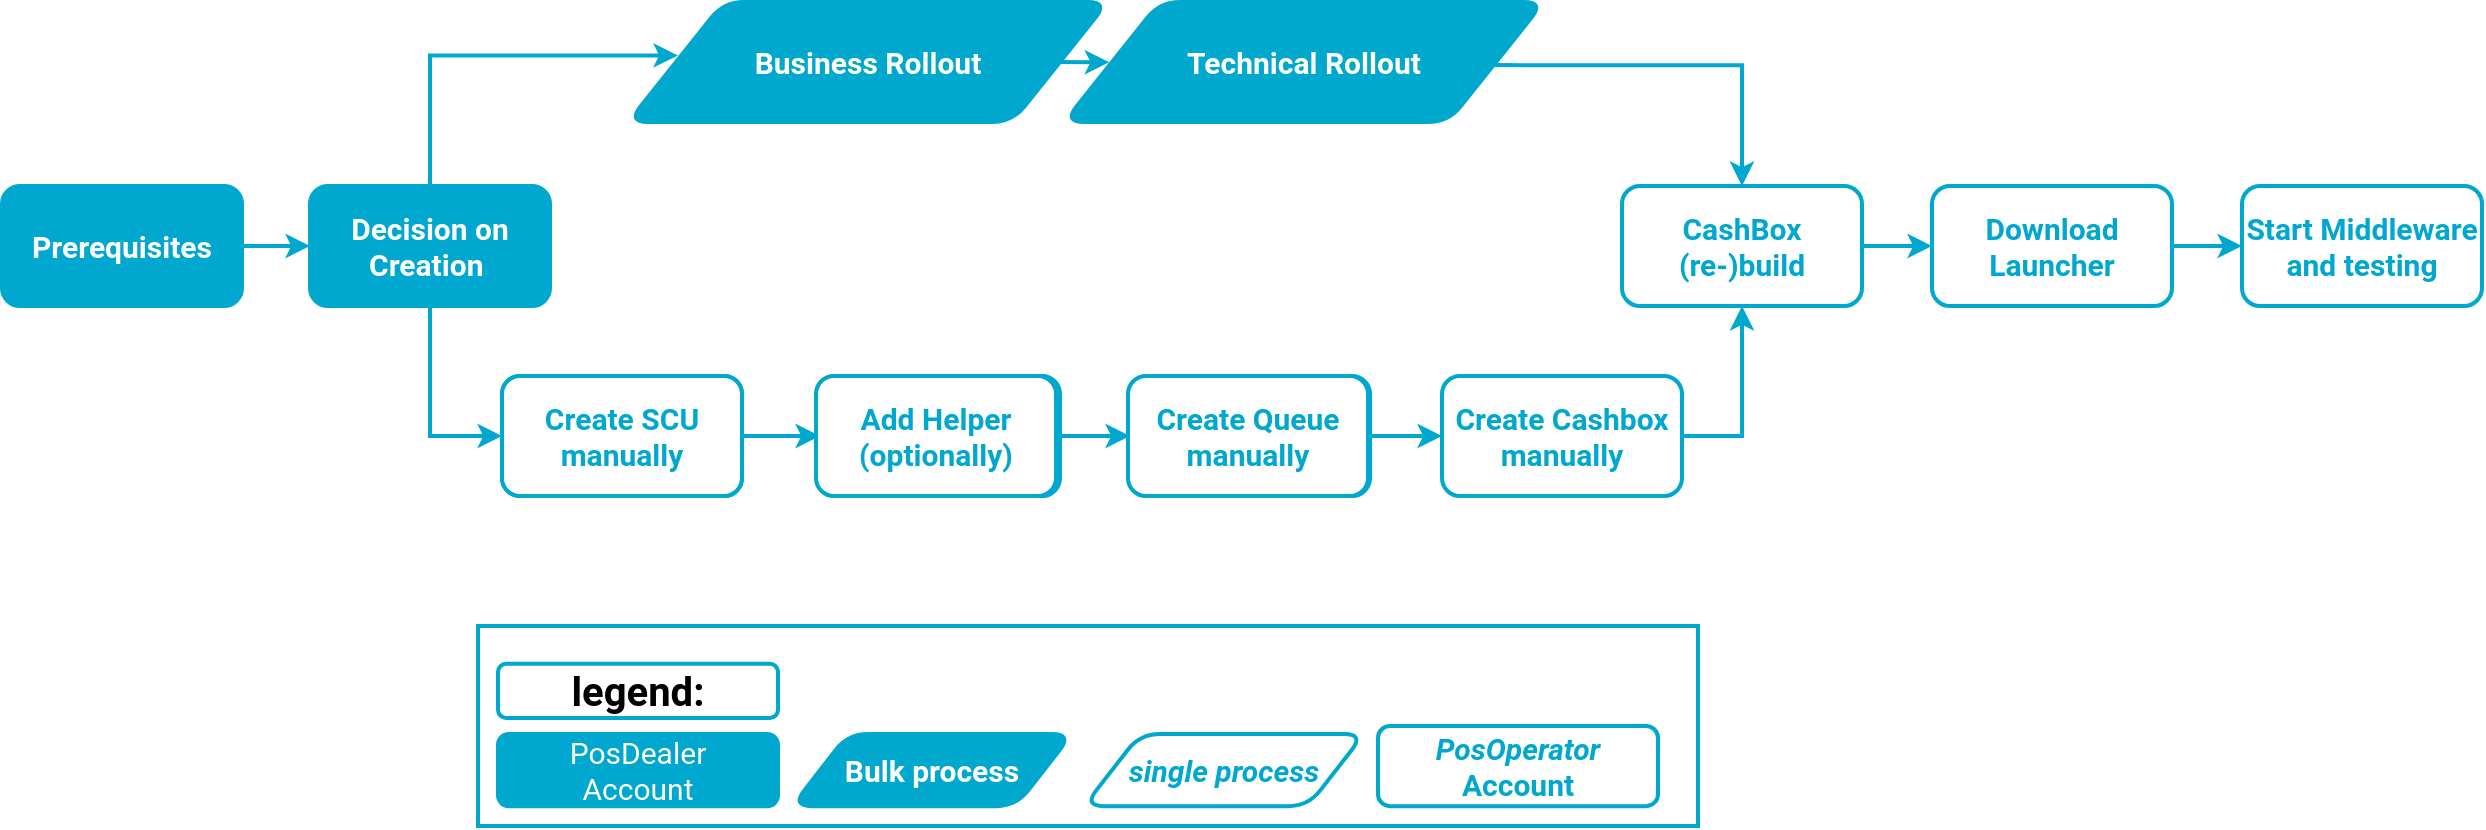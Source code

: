 <mxfile version="18.0.6" type="device"><diagram id="kgpKYQtTHZ0yAKxKKP6v" name="Page-1"><mxGraphModel dx="1693" dy="1008" grid="1" gridSize="10" guides="1" tooltips="1" connect="1" arrows="1" fold="1" page="1" pageScale="1" pageWidth="1169" pageHeight="827" math="0" shadow="0"><root><mxCell id="0"/><mxCell id="1" parent="0"/><mxCell id="CoLBqvgZYOnI_WwG7j8y-83" style="edgeStyle=orthogonalEdgeStyle;shape=connector;rounded=0;orthogonalLoop=1;jettySize=auto;html=1;entryX=0;entryY=0.5;entryDx=0;entryDy=0;labelBackgroundColor=default;fontFamily=Roboto;fontSize=24;fontColor=#00A7CE;endArrow=classic;strokeColor=#00A7CE;strokeWidth=2;" parent="1" source="CoLBqvgZYOnI_WwG7j8y-76" target="CoLBqvgZYOnI_WwG7j8y-102" edge="1"><mxGeometry relative="1" as="geometry"><mxPoint x="150.12" y="194.02" as="targetPoint"/></mxGeometry></mxCell><mxCell id="CoLBqvgZYOnI_WwG7j8y-76" value="Prerequisites" style="whiteSpace=wrap;html=1;rounded=1;fontFamily=Roboto;fontSize=15;fontColor=#FFFFFF;strokeColor=#00A7CE;fillColor=#00A7CE;fontStyle=1;strokeWidth=2;" parent="1" vertex="1"><mxGeometry x="10" y="160" width="120" height="60" as="geometry"/></mxCell><mxCell id="bAsCd8bwaeR08XswnVqE-12" style="edgeStyle=orthogonalEdgeStyle;shape=connector;rounded=0;orthogonalLoop=1;jettySize=auto;html=1;entryX=0.094;entryY=0.489;entryDx=0;entryDy=0;entryPerimeter=0;labelBackgroundColor=default;fontFamily=Roboto;fontSize=24;fontColor=#FFFFFF;endArrow=classic;strokeColor=#00A7CE;strokeWidth=2;exitX=0.894;exitY=0.501;exitDx=0;exitDy=0;exitPerimeter=0;" edge="1" parent="1" source="CoLBqvgZYOnI_WwG7j8y-80" target="CoLBqvgZYOnI_WwG7j8y-84"><mxGeometry relative="1" as="geometry"/></mxCell><mxCell id="CoLBqvgZYOnI_WwG7j8y-80" value="Business Rollout" style="shape=parallelogram;whiteSpace=wrap;html=1;rounded=1;fontFamily=Roboto;fontStyle=1;fontSize=15;fontColor=#FFFFFF;strokeColor=#00A7CE;strokeWidth=2;labelBackgroundColor=none;fillColor=#00A8CE;" parent="1" vertex="1"><mxGeometry x="323" y="68" width="240" height="60" as="geometry"/></mxCell><mxCell id="CoLBqvgZYOnI_WwG7j8y-87" value="" style="edgeStyle=orthogonalEdgeStyle;shape=connector;rounded=0;orthogonalLoop=1;jettySize=auto;html=1;labelBackgroundColor=default;fontFamily=Roboto;fontSize=24;fontColor=#00A7CE;endArrow=classic;strokeColor=#00A7CE;strokeWidth=2;entryX=0;entryY=0.5;entryDx=0;entryDy=0;exitX=0.5;exitY=1;exitDx=0;exitDy=0;" parent="1" source="CoLBqvgZYOnI_WwG7j8y-102" target="CoLBqvgZYOnI_WwG7j8y-86" edge="1"><mxGeometry relative="1" as="geometry"/></mxCell><mxCell id="CoLBqvgZYOnI_WwG7j8y-95" style="edgeStyle=orthogonalEdgeStyle;shape=connector;rounded=0;orthogonalLoop=1;jettySize=auto;html=1;entryX=0.5;entryY=0;entryDx=0;entryDy=0;labelBackgroundColor=default;fontFamily=Roboto;fontSize=24;fontColor=#00A7CE;endArrow=classic;strokeColor=#00A7CE;strokeWidth=2;exitX=0.89;exitY=0.526;exitDx=0;exitDy=0;exitPerimeter=0;" parent="1" source="CoLBqvgZYOnI_WwG7j8y-84" target="CoLBqvgZYOnI_WwG7j8y-93" edge="1"><mxGeometry relative="1" as="geometry"/></mxCell><mxCell id="CoLBqvgZYOnI_WwG7j8y-84" value="Technical Rollout" style="shape=parallelogram;whiteSpace=wrap;html=1;rounded=1;fontFamily=Roboto;fontStyle=1;fontSize=15;fontColor=#FFFFFF;strokeColor=#00A7CE;strokeWidth=2;labelBackgroundColor=none;fillColor=#00A8CE;" parent="1" vertex="1"><mxGeometry x="541" y="68" width="240" height="60" as="geometry"/></mxCell><mxCell id="CoLBqvgZYOnI_WwG7j8y-99" value="" style="edgeStyle=orthogonalEdgeStyle;shape=connector;rounded=0;orthogonalLoop=1;jettySize=auto;html=1;labelBackgroundColor=default;fontFamily=Roboto;fontSize=24;fontColor=#00A7CE;endArrow=classic;strokeColor=#00A7CE;strokeWidth=2;" parent="1" source="CoLBqvgZYOnI_WwG7j8y-86" target="CoLBqvgZYOnI_WwG7j8y-98" edge="1"><mxGeometry relative="1" as="geometry"/></mxCell><mxCell id="CoLBqvgZYOnI_WwG7j8y-86" value="Create SCU manually" style="whiteSpace=wrap;html=1;fontSize=15;fontFamily=Roboto;fillColor=default;strokeColor=#00A7CE;fontColor=#00A7CE;rounded=1;fontStyle=1;strokeWidth=2;" parent="1" vertex="1"><mxGeometry x="260" y="255" width="120" height="60" as="geometry"/></mxCell><mxCell id="CoLBqvgZYOnI_WwG7j8y-91" value="" style="edgeStyle=orthogonalEdgeStyle;shape=connector;rounded=0;orthogonalLoop=1;jettySize=auto;html=1;labelBackgroundColor=default;fontFamily=Roboto;fontSize=24;fontColor=#00A7CE;endArrow=classic;strokeColor=#00A7CE;strokeWidth=2;" parent="1" source="CoLBqvgZYOnI_WwG7j8y-88" target="CoLBqvgZYOnI_WwG7j8y-90" edge="1"><mxGeometry relative="1" as="geometry"/></mxCell><mxCell id="CoLBqvgZYOnI_WwG7j8y-88" value="&lt;div&gt;Create Queue&lt;/div&gt;&lt;div&gt;manually&lt;/div&gt;" style="whiteSpace=wrap;html=1;fontSize=15;fontFamily=Roboto;fillColor=default;strokeColor=#00A7CE;fontColor=#00A7CE;rounded=1;fontStyle=1;strokeWidth=2;" parent="1" vertex="1"><mxGeometry x="574" y="255" width="120" height="60" as="geometry"/></mxCell><mxCell id="CoLBqvgZYOnI_WwG7j8y-94" value="" style="edgeStyle=orthogonalEdgeStyle;shape=connector;rounded=0;orthogonalLoop=1;jettySize=auto;html=1;labelBackgroundColor=default;fontFamily=Roboto;fontSize=24;fontColor=#00A7CE;endArrow=classic;strokeColor=#00A7CE;strokeWidth=2;exitX=1;exitY=0.5;exitDx=0;exitDy=0;" parent="1" source="CoLBqvgZYOnI_WwG7j8y-90" target="CoLBqvgZYOnI_WwG7j8y-93" edge="1"><mxGeometry relative="1" as="geometry"/></mxCell><mxCell id="CoLBqvgZYOnI_WwG7j8y-90" value="&lt;div&gt;Create Cashbox&lt;/div&gt;&lt;div&gt;manually&lt;/div&gt;" style="whiteSpace=wrap;html=1;fontSize=15;fontFamily=Roboto;fillColor=default;strokeColor=#00A7CE;fontColor=#00A7CE;rounded=1;fontStyle=1;strokeWidth=2;" parent="1" vertex="1"><mxGeometry x="730" y="255" width="120" height="60" as="geometry"/></mxCell><mxCell id="CoLBqvgZYOnI_WwG7j8y-97" value="" style="edgeStyle=orthogonalEdgeStyle;shape=connector;rounded=0;orthogonalLoop=1;jettySize=auto;html=1;labelBackgroundColor=default;fontFamily=Roboto;fontSize=24;fontColor=#00A7CE;endArrow=classic;strokeColor=#00A7CE;strokeWidth=2;" parent="1" source="CoLBqvgZYOnI_WwG7j8y-93" target="CoLBqvgZYOnI_WwG7j8y-96" edge="1"><mxGeometry relative="1" as="geometry"/></mxCell><mxCell id="CoLBqvgZYOnI_WwG7j8y-93" value="CashBox &lt;br&gt;(re-)build" style="whiteSpace=wrap;html=1;fontSize=15;fontFamily=Roboto;fillColor=default;strokeColor=#00A7CE;fontColor=#00A7CE;rounded=1;fontStyle=1;strokeWidth=2;" parent="1" vertex="1"><mxGeometry x="820" y="160" width="120" height="60" as="geometry"/></mxCell><mxCell id="bAsCd8bwaeR08XswnVqE-8" value="" style="edgeStyle=orthogonalEdgeStyle;shape=connector;rounded=0;orthogonalLoop=1;jettySize=auto;html=1;labelBackgroundColor=default;fontFamily=Roboto;fontSize=24;fontColor=#00A7CE;endArrow=classic;strokeColor=#00A7CE;strokeWidth=2;" edge="1" parent="1" source="CoLBqvgZYOnI_WwG7j8y-96" target="bAsCd8bwaeR08XswnVqE-7"><mxGeometry relative="1" as="geometry"/></mxCell><mxCell id="CoLBqvgZYOnI_WwG7j8y-96" value="Download Launcher" style="whiteSpace=wrap;html=1;fontSize=15;fontFamily=Roboto;fillColor=default;strokeColor=#00A7CE;fontColor=#00A7CE;rounded=1;fontStyle=1;strokeWidth=2;" parent="1" vertex="1"><mxGeometry x="975" y="160" width="120" height="60" as="geometry"/></mxCell><mxCell id="CoLBqvgZYOnI_WwG7j8y-101" style="edgeStyle=orthogonalEdgeStyle;shape=connector;rounded=0;orthogonalLoop=1;jettySize=auto;html=1;entryX=0;entryY=0.5;entryDx=0;entryDy=0;labelBackgroundColor=default;fontFamily=Roboto;fontSize=24;fontColor=#00A7CE;endArrow=classic;strokeColor=#00A7CE;strokeWidth=2;" parent="1" source="CoLBqvgZYOnI_WwG7j8y-98" target="CoLBqvgZYOnI_WwG7j8y-88" edge="1"><mxGeometry relative="1" as="geometry"/></mxCell><mxCell id="CoLBqvgZYOnI_WwG7j8y-98" value="Add Helper&lt;br&gt;(optionally)" style="whiteSpace=wrap;html=1;fontSize=15;fontFamily=Roboto;fillColor=#00A7CE;strokeColor=#00A7CE;fontColor=#FFFFFF;rounded=1;fontStyle=1;strokeWidth=2;" parent="1" vertex="1"><mxGeometry x="419" y="255" width="120" height="60" as="geometry"/></mxCell><mxCell id="CoLBqvgZYOnI_WwG7j8y-107" style="edgeStyle=orthogonalEdgeStyle;shape=connector;rounded=0;orthogonalLoop=1;jettySize=auto;html=1;labelBackgroundColor=default;fontFamily=Roboto;fontSize=24;fontColor=#00A7CE;endArrow=classic;strokeColor=#00A7CE;strokeWidth=2;exitX=0.5;exitY=0;exitDx=0;exitDy=0;entryX=0.104;entryY=0.445;entryDx=0;entryDy=0;entryPerimeter=0;" parent="1" source="CoLBqvgZYOnI_WwG7j8y-102" target="CoLBqvgZYOnI_WwG7j8y-80" edge="1"><mxGeometry relative="1" as="geometry"><mxPoint x="320" y="90" as="targetPoint"/><Array as="points"><mxPoint x="224" y="95"/></Array></mxGeometry></mxCell><mxCell id="CoLBqvgZYOnI_WwG7j8y-102" value="Decision on Creation&amp;nbsp;" style="whiteSpace=wrap;html=1;fontSize=15;fontFamily=Roboto;fillColor=#00A7CE;strokeColor=#00A7CE;fontColor=#FFFFFF;rounded=1;fontStyle=1;strokeWidth=2;" parent="1" vertex="1"><mxGeometry x="164" y="160" width="120" height="60" as="geometry"/></mxCell><mxCell id="CoLBqvgZYOnI_WwG7j8y-104" value="Add Helper&lt;br&gt;(optionally)" style="whiteSpace=wrap;html=1;fontSize=15;fontFamily=Roboto;fillColor=default;strokeColor=#00A7CE;fontColor=#00A7CE;rounded=1;fontStyle=1;strokeWidth=2;" parent="1" vertex="1"><mxGeometry x="418" y="255" width="120" height="60" as="geometry"/></mxCell><mxCell id="bAsCd8bwaeR08XswnVqE-7" value="&lt;div&gt;Start Middleware&lt;/div&gt;&lt;div&gt;and testing&lt;/div&gt;" style="whiteSpace=wrap;html=1;fontSize=15;fontFamily=Roboto;strokeColor=#00A7CE;fontColor=#00A7CE;rounded=1;fontStyle=1;strokeWidth=2;" vertex="1" parent="1"><mxGeometry x="1130" y="160" width="120" height="60" as="geometry"/></mxCell><mxCell id="bAsCd8bwaeR08XswnVqE-16" value="Create SCU manually" style="whiteSpace=wrap;html=1;fontSize=15;fontFamily=Roboto;fillColor=default;strokeColor=#00A7CE;fontColor=#00A7CE;rounded=1;fontStyle=1;strokeWidth=2;" vertex="1" parent="1"><mxGeometry x="260" y="255" width="120" height="60" as="geometry"/></mxCell><mxCell id="bAsCd8bwaeR08XswnVqE-17" value="Add Helper&lt;br&gt;(optionally)" style="whiteSpace=wrap;html=1;fontSize=15;fontFamily=Roboto;fillColor=default;strokeColor=#00A7CE;fontColor=#00A7CE;rounded=1;fontStyle=1;strokeWidth=2;" vertex="1" parent="1"><mxGeometry x="417" y="255" width="120" height="60" as="geometry"/></mxCell><mxCell id="bAsCd8bwaeR08XswnVqE-18" value="&lt;div&gt;Create Queue&lt;/div&gt;&lt;div&gt;manually&lt;/div&gt;" style="whiteSpace=wrap;html=1;fontSize=15;fontFamily=Roboto;fillColor=default;strokeColor=#00A7CE;fontColor=#00A7CE;rounded=1;fontStyle=1;strokeWidth=2;" vertex="1" parent="1"><mxGeometry x="573" y="255" width="120" height="60" as="geometry"/></mxCell><mxCell id="bAsCd8bwaeR08XswnVqE-20" value="" style="group" vertex="1" connectable="0" parent="1"><mxGeometry x="248" y="380" width="610" height="100" as="geometry"/></mxCell><mxCell id="bAsCd8bwaeR08XswnVqE-2" value="" style="rounded=0;whiteSpace=wrap;html=1;fillColor=none;strokeWidth=2;strokeColor=#00A7CE;" vertex="1" parent="bAsCd8bwaeR08XswnVqE-20"><mxGeometry width="610" height="100" as="geometry"/></mxCell><mxCell id="bAsCd8bwaeR08XswnVqE-3" value="&lt;span style=&quot;font-size: 15px&quot;&gt;PosDealer&lt;br&gt;Account&lt;/span&gt;" style="whiteSpace=wrap;html=1;rounded=1;fontFamily=Roboto;fontSize=15;fontColor=#FFFFFF;strokeColor=#00A7CE;fillColor=#00A7CE;strokeWidth=2;" vertex="1" parent="bAsCd8bwaeR08XswnVqE-20"><mxGeometry x="10" y="54.054" width="140" height="36.036" as="geometry"/></mxCell><mxCell id="bAsCd8bwaeR08XswnVqE-4" value="&lt;i&gt;PosOperator&lt;br&gt;&lt;/i&gt;Account" style="whiteSpace=wrap;html=1;rounded=1;fontFamily=Roboto;fontStyle=1;fontSize=15;fontColor=#00A7CE;strokeColor=#00A7CE;strokeWidth=2;" vertex="1" parent="bAsCd8bwaeR08XswnVqE-20"><mxGeometry x="450" y="50" width="140" height="40.09" as="geometry"/></mxCell><mxCell id="bAsCd8bwaeR08XswnVqE-5" value="&lt;font style=&quot;font-size: 20px&quot;&gt;legend:&lt;/font&gt;" style="whiteSpace=wrap;html=1;rounded=1;fontFamily=Roboto;fontStyle=1;fontSize=15;strokeWidth=2;strokeColor=#00A7CE;" vertex="1" parent="bAsCd8bwaeR08XswnVqE-20"><mxGeometry x="10" y="18.919" width="140" height="27.027" as="geometry"/></mxCell><mxCell id="bAsCd8bwaeR08XswnVqE-6" value="Bulk process" style="shape=parallelogram;whiteSpace=wrap;html=1;rounded=1;fontFamily=Roboto;fontStyle=1;fontSize=15;fontColor=#FFFFFF;strokeColor=#00A7CE;strokeWidth=2;labelBackgroundColor=none;fillColor=#00A8CE;" vertex="1" parent="bAsCd8bwaeR08XswnVqE-20"><mxGeometry x="157" y="54.054" width="140" height="36.036" as="geometry"/></mxCell><mxCell id="bAsCd8bwaeR08XswnVqE-9" value="&lt;i&gt;single process&lt;/i&gt;" style="shape=parallelogram;whiteSpace=wrap;html=1;rounded=1;fontFamily=Roboto;fontStyle=1;fontSize=15;fontColor=#00A7CE;strokeColor=#00A7CE;strokeWidth=2;" vertex="1" parent="bAsCd8bwaeR08XswnVqE-20"><mxGeometry x="303" y="54.054" width="140" height="36.036" as="geometry"/></mxCell></root></mxGraphModel></diagram></mxfile>